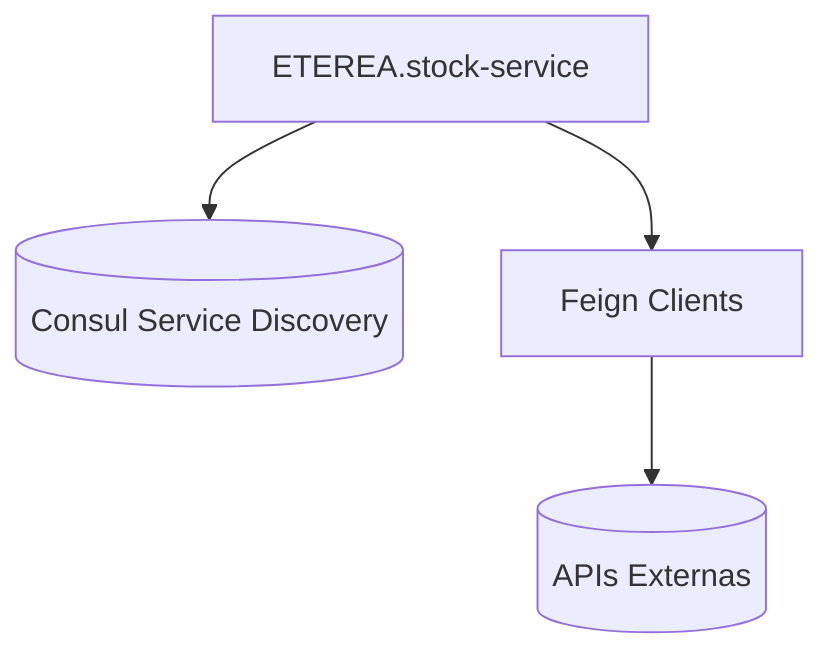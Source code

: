 flowchart TD
    StockService[ETEREA.stock-service]
    Consul[(Consul Service Discovery)]
    FeignClients[Feign Clients]
    ExternalAPIs[(APIs Externas)]
    StockService --> Consul
    StockService --> FeignClients
    FeignClients --> ExternalAPIs